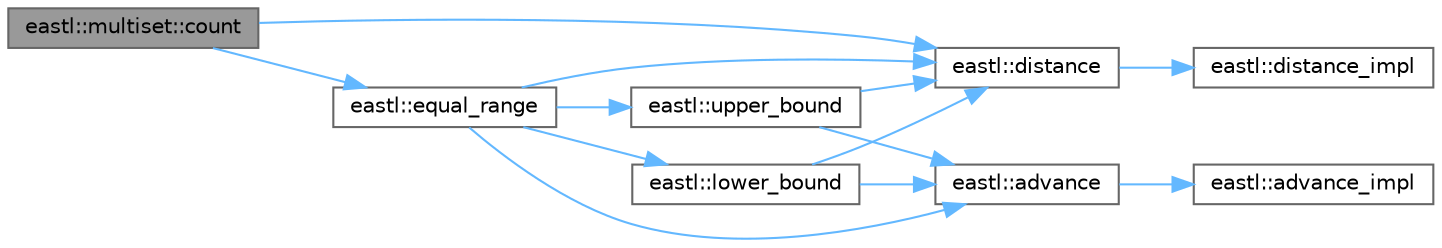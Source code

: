 digraph "eastl::multiset::count"
{
 // LATEX_PDF_SIZE
  bgcolor="transparent";
  edge [fontname=Helvetica,fontsize=10,labelfontname=Helvetica,labelfontsize=10];
  node [fontname=Helvetica,fontsize=10,shape=box,height=0.2,width=0.4];
  rankdir="LR";
  Node1 [id="Node000001",label="eastl::multiset::count",height=0.2,width=0.4,color="gray40", fillcolor="grey60", style="filled", fontcolor="black",tooltip=" "];
  Node1 -> Node2 [id="edge13_Node000001_Node000002",color="steelblue1",style="solid",tooltip=" "];
  Node2 [id="Node000002",label="eastl::distance",height=0.2,width=0.4,color="grey40", fillcolor="white", style="filled",URL="$namespaceeastl.html#ab917da722315c1690092f5014763fa32",tooltip=" "];
  Node2 -> Node3 [id="edge14_Node000002_Node000003",color="steelblue1",style="solid",tooltip=" "];
  Node3 [id="Node000003",label="eastl::distance_impl",height=0.2,width=0.4,color="grey40", fillcolor="white", style="filled",URL="$namespaceeastl.html#abecf463555859450615dad4a1887f777",tooltip=" "];
  Node1 -> Node4 [id="edge15_Node000001_Node000004",color="steelblue1",style="solid",tooltip=" "];
  Node4 [id="Node000004",label="eastl::equal_range",height=0.2,width=0.4,color="grey40", fillcolor="white", style="filled",URL="$namespaceeastl.html#a08a1427015a9a2f1bcbcb0c4cc912715",tooltip=" "];
  Node4 -> Node5 [id="edge16_Node000004_Node000005",color="steelblue1",style="solid",tooltip=" "];
  Node5 [id="Node000005",label="eastl::advance",height=0.2,width=0.4,color="grey40", fillcolor="white", style="filled",URL="$namespaceeastl.html#a8b905cd5bfa46bb3e9bbfd73ca783a7d",tooltip=" "];
  Node5 -> Node6 [id="edge17_Node000005_Node000006",color="steelblue1",style="solid",tooltip=" "];
  Node6 [id="Node000006",label="eastl::advance_impl",height=0.2,width=0.4,color="grey40", fillcolor="white", style="filled",URL="$namespaceeastl.html#a1de47179e50035c30c99c38aa94c59a2",tooltip=" "];
  Node4 -> Node2 [id="edge18_Node000004_Node000002",color="steelblue1",style="solid",tooltip=" "];
  Node4 -> Node7 [id="edge19_Node000004_Node000007",color="steelblue1",style="solid",tooltip=" "];
  Node7 [id="Node000007",label="eastl::lower_bound",height=0.2,width=0.4,color="grey40", fillcolor="white", style="filled",URL="$namespaceeastl.html#a6354b0cbfcb8a4e59967dd315a9ef847",tooltip=" "];
  Node7 -> Node5 [id="edge20_Node000007_Node000005",color="steelblue1",style="solid",tooltip=" "];
  Node7 -> Node2 [id="edge21_Node000007_Node000002",color="steelblue1",style="solid",tooltip=" "];
  Node4 -> Node8 [id="edge22_Node000004_Node000008",color="steelblue1",style="solid",tooltip=" "];
  Node8 [id="Node000008",label="eastl::upper_bound",height=0.2,width=0.4,color="grey40", fillcolor="white", style="filled",URL="$namespaceeastl.html#a26743733e04b17942682ac9eb777b7d8",tooltip=" "];
  Node8 -> Node5 [id="edge23_Node000008_Node000005",color="steelblue1",style="solid",tooltip=" "];
  Node8 -> Node2 [id="edge24_Node000008_Node000002",color="steelblue1",style="solid",tooltip=" "];
}
